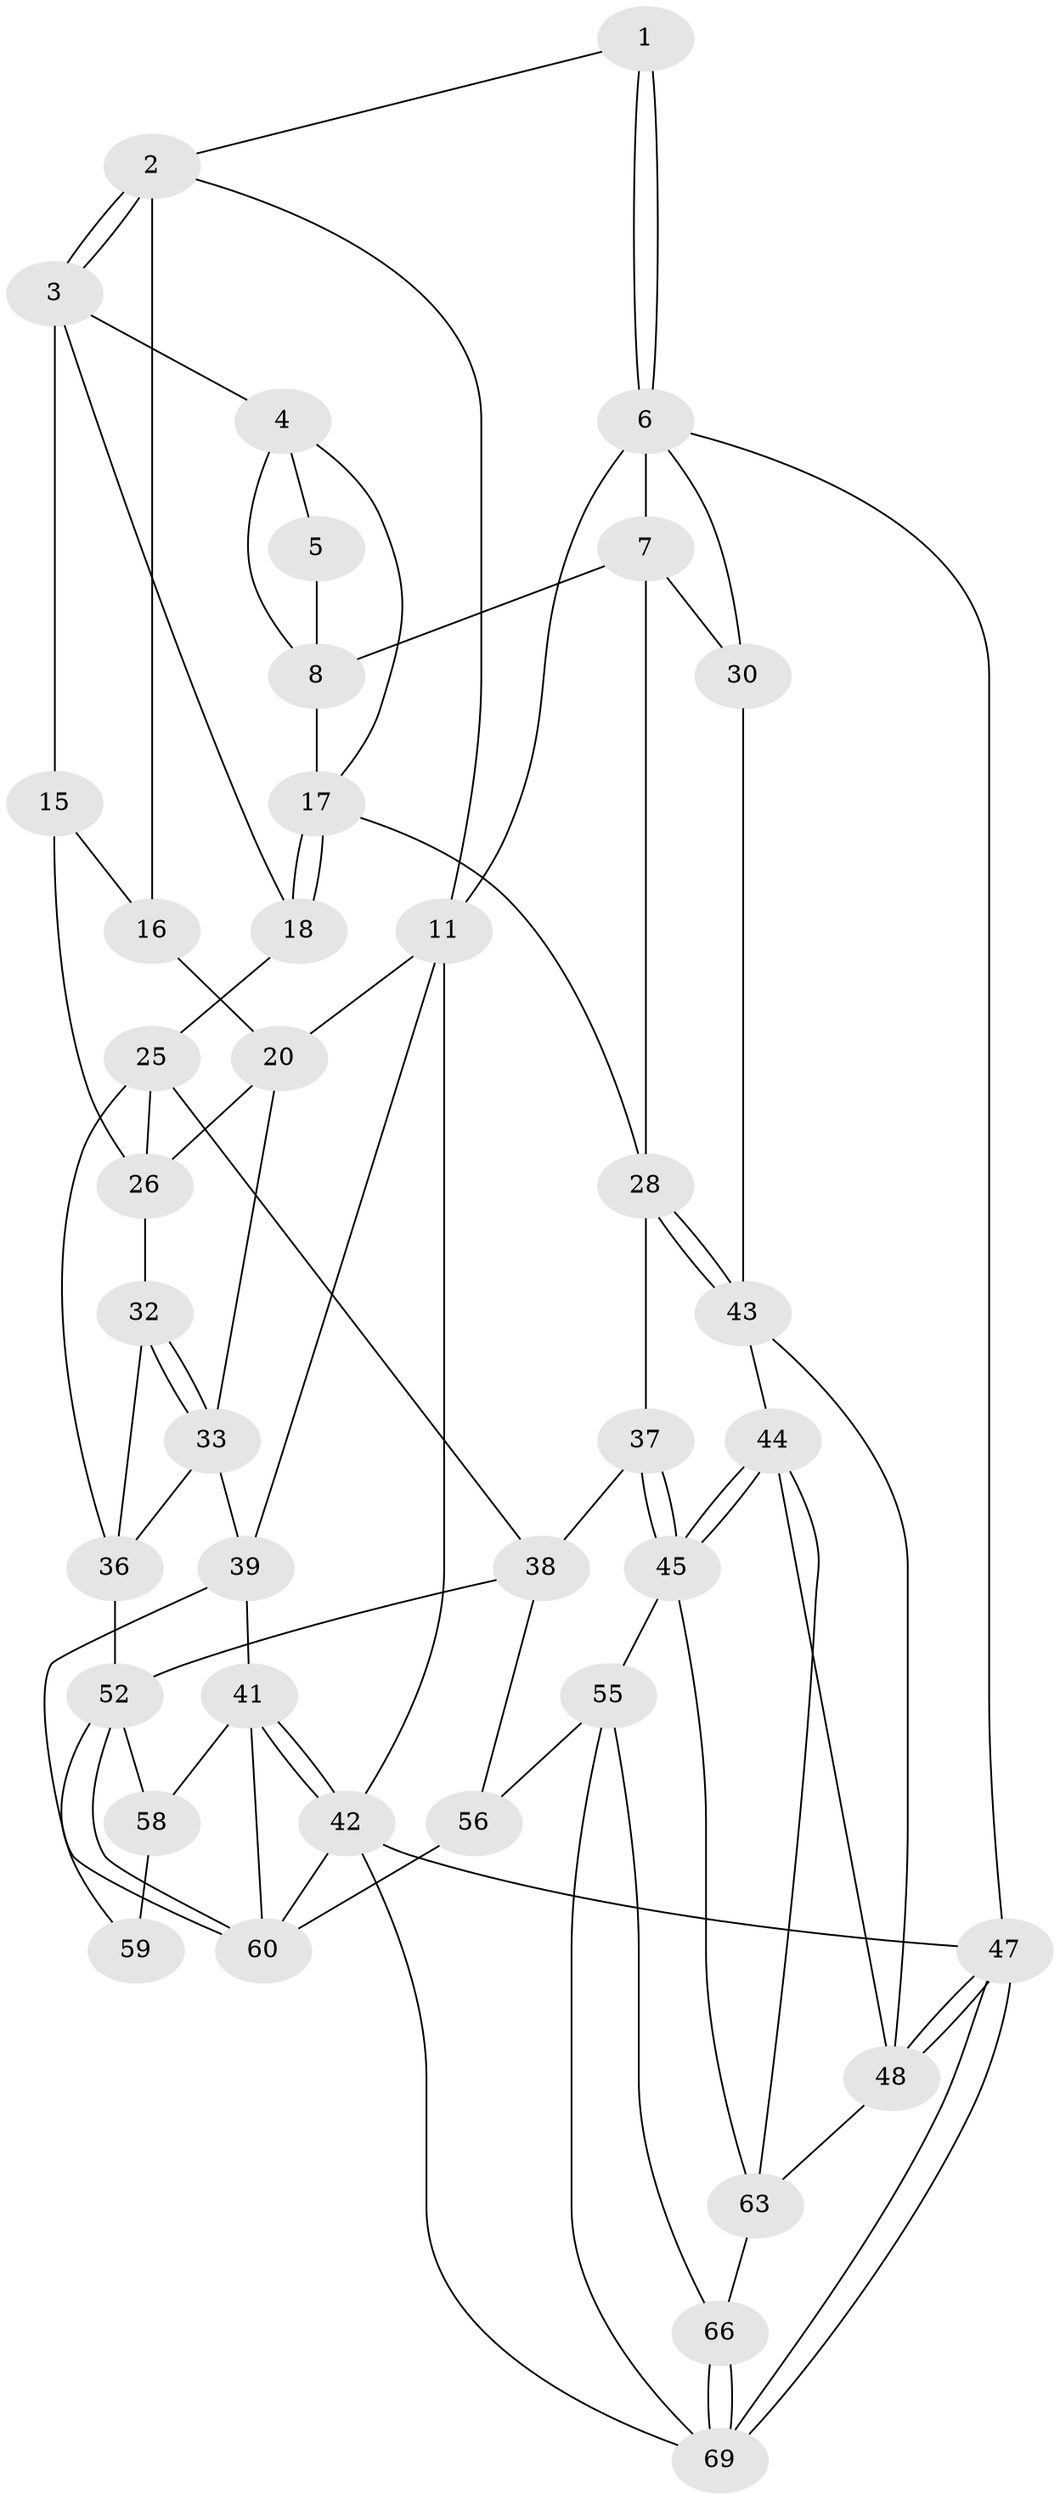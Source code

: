 // original degree distribution, {3: 0.02857142857142857, 4: 0.24285714285714285, 5: 0.5142857142857142, 6: 0.21428571428571427}
// Generated by graph-tools (version 1.1) at 2025/42/03/06/25 10:42:30]
// undirected, 40 vertices, 86 edges
graph export_dot {
graph [start="1"]
  node [color=gray90,style=filled];
  1 [pos="+0.7394760600801417+0"];
  2 [pos="+0.4969401433785905+0",super="+12"];
  3 [pos="+0.46056708533480467+0.07214263565200882",super="+14"];
  4 [pos="+0.5978923090679015+0.06243848493768173",super="+13"];
  5 [pos="+0.7257583920973321+0"];
  6 [pos="+0.7486434184616546+0",super="+10"];
  7 [pos="+0.7912769326212516+0.16636604267427196",super="+27"];
  8 [pos="+0.7416510375457919+0.1698789945757085",super="+9"];
  11 [pos="+0+0",super="+22"];
  15 [pos="+0.33468198926743864+0.1045723679206447",super="+24"];
  16 [pos="+0.12704693957766308+0",super="+19"];
  17 [pos="+0.5534849115155746+0.23693317286326157",super="+23"];
  18 [pos="+0.5075082891351627+0.2113462689001183"];
  20 [pos="+0.1349847127468986+0.19899768075419622",super="+21"];
  25 [pos="+0.3480554472524647+0.27197495531802285",super="+35"];
  26 [pos="+0.3093397496231191+0.21989883629437632",super="+31"];
  28 [pos="+0.8276547493706813+0.3738912615805817",super="+29"];
  30 [pos="+1+0.18803137493051153"];
  32 [pos="+0.14442335842676518+0.35617145668703004"];
  33 [pos="+0+0.4591479961362908",super="+34"];
  36 [pos="+0.300415495706454+0.41513214784311453",super="+50"];
  37 [pos="+0.544733423144521+0.43776736423118506"];
  38 [pos="+0.4036613167155464+0.47604643188556117",super="+51"];
  39 [pos="+0+0.47742056510470643",super="+40"];
  41 [pos="+0+1",super="+61"];
  42 [pos="+0+1",super="+68"];
  43 [pos="+0.8367260716540417+0.48537985071793066",super="+46"];
  44 [pos="+0.8342920524811352+0.5235824555863605",super="+57"];
  45 [pos="+0.6730531460580773+0.6470374004850281",super="+54"];
  47 [pos="+1+1"];
  48 [pos="+1+0.834071652260651",super="+49"];
  52 [pos="+0.33201726513829266+0.6380601146611243",super="+53"];
  55 [pos="+0.6000499960082383+0.7914837455429112",super="+67"];
  56 [pos="+0.5111078845844761+0.7654877885020825"];
  58 [pos="+0.1582845613227874+0.6333122410093268",super="+62"];
  59 [pos="+0.03225459841952038+0.6701418399421324"];
  60 [pos="+0.23131202675322893+0.8156096211080961",super="+64"];
  63 [pos="+0.8948199423181312+0.7322661410942188",super="+65"];
  66 [pos="+0.8689939002084786+0.8487130296589778"];
  69 [pos="+1+1",super="+70"];
  1 -- 2;
  1 -- 6;
  1 -- 6;
  2 -- 3;
  2 -- 3;
  2 -- 16;
  2 -- 11;
  3 -- 4;
  3 -- 18;
  3 -- 15;
  4 -- 5;
  4 -- 17;
  4 -- 8;
  5 -- 8;
  6 -- 7;
  6 -- 11;
  6 -- 47;
  6 -- 30;
  7 -- 8;
  7 -- 28;
  7 -- 30;
  8 -- 17;
  11 -- 42;
  11 -- 39;
  11 -- 20;
  15 -- 16 [weight=2];
  15 -- 26;
  16 -- 20;
  17 -- 18;
  17 -- 18;
  17 -- 28;
  18 -- 25;
  20 -- 26;
  20 -- 33;
  25 -- 26;
  25 -- 36;
  25 -- 38;
  26 -- 32;
  28 -- 43;
  28 -- 43;
  28 -- 37;
  30 -- 43;
  32 -- 33;
  32 -- 33;
  32 -- 36;
  33 -- 36;
  33 -- 39;
  36 -- 52;
  37 -- 38;
  37 -- 45;
  37 -- 45;
  38 -- 56;
  38 -- 52;
  39 -- 41;
  39 -- 59;
  41 -- 42;
  41 -- 42;
  41 -- 58;
  41 -- 60;
  42 -- 47;
  42 -- 60;
  42 -- 69;
  43 -- 44;
  43 -- 48;
  44 -- 45;
  44 -- 45;
  44 -- 63;
  44 -- 48;
  45 -- 55;
  45 -- 63;
  47 -- 48;
  47 -- 48;
  47 -- 69;
  47 -- 69;
  48 -- 63;
  52 -- 60;
  52 -- 60;
  52 -- 58;
  55 -- 56;
  55 -- 66;
  55 -- 69;
  56 -- 60;
  58 -- 59 [weight=2];
  63 -- 66;
  66 -- 69;
  66 -- 69;
}
